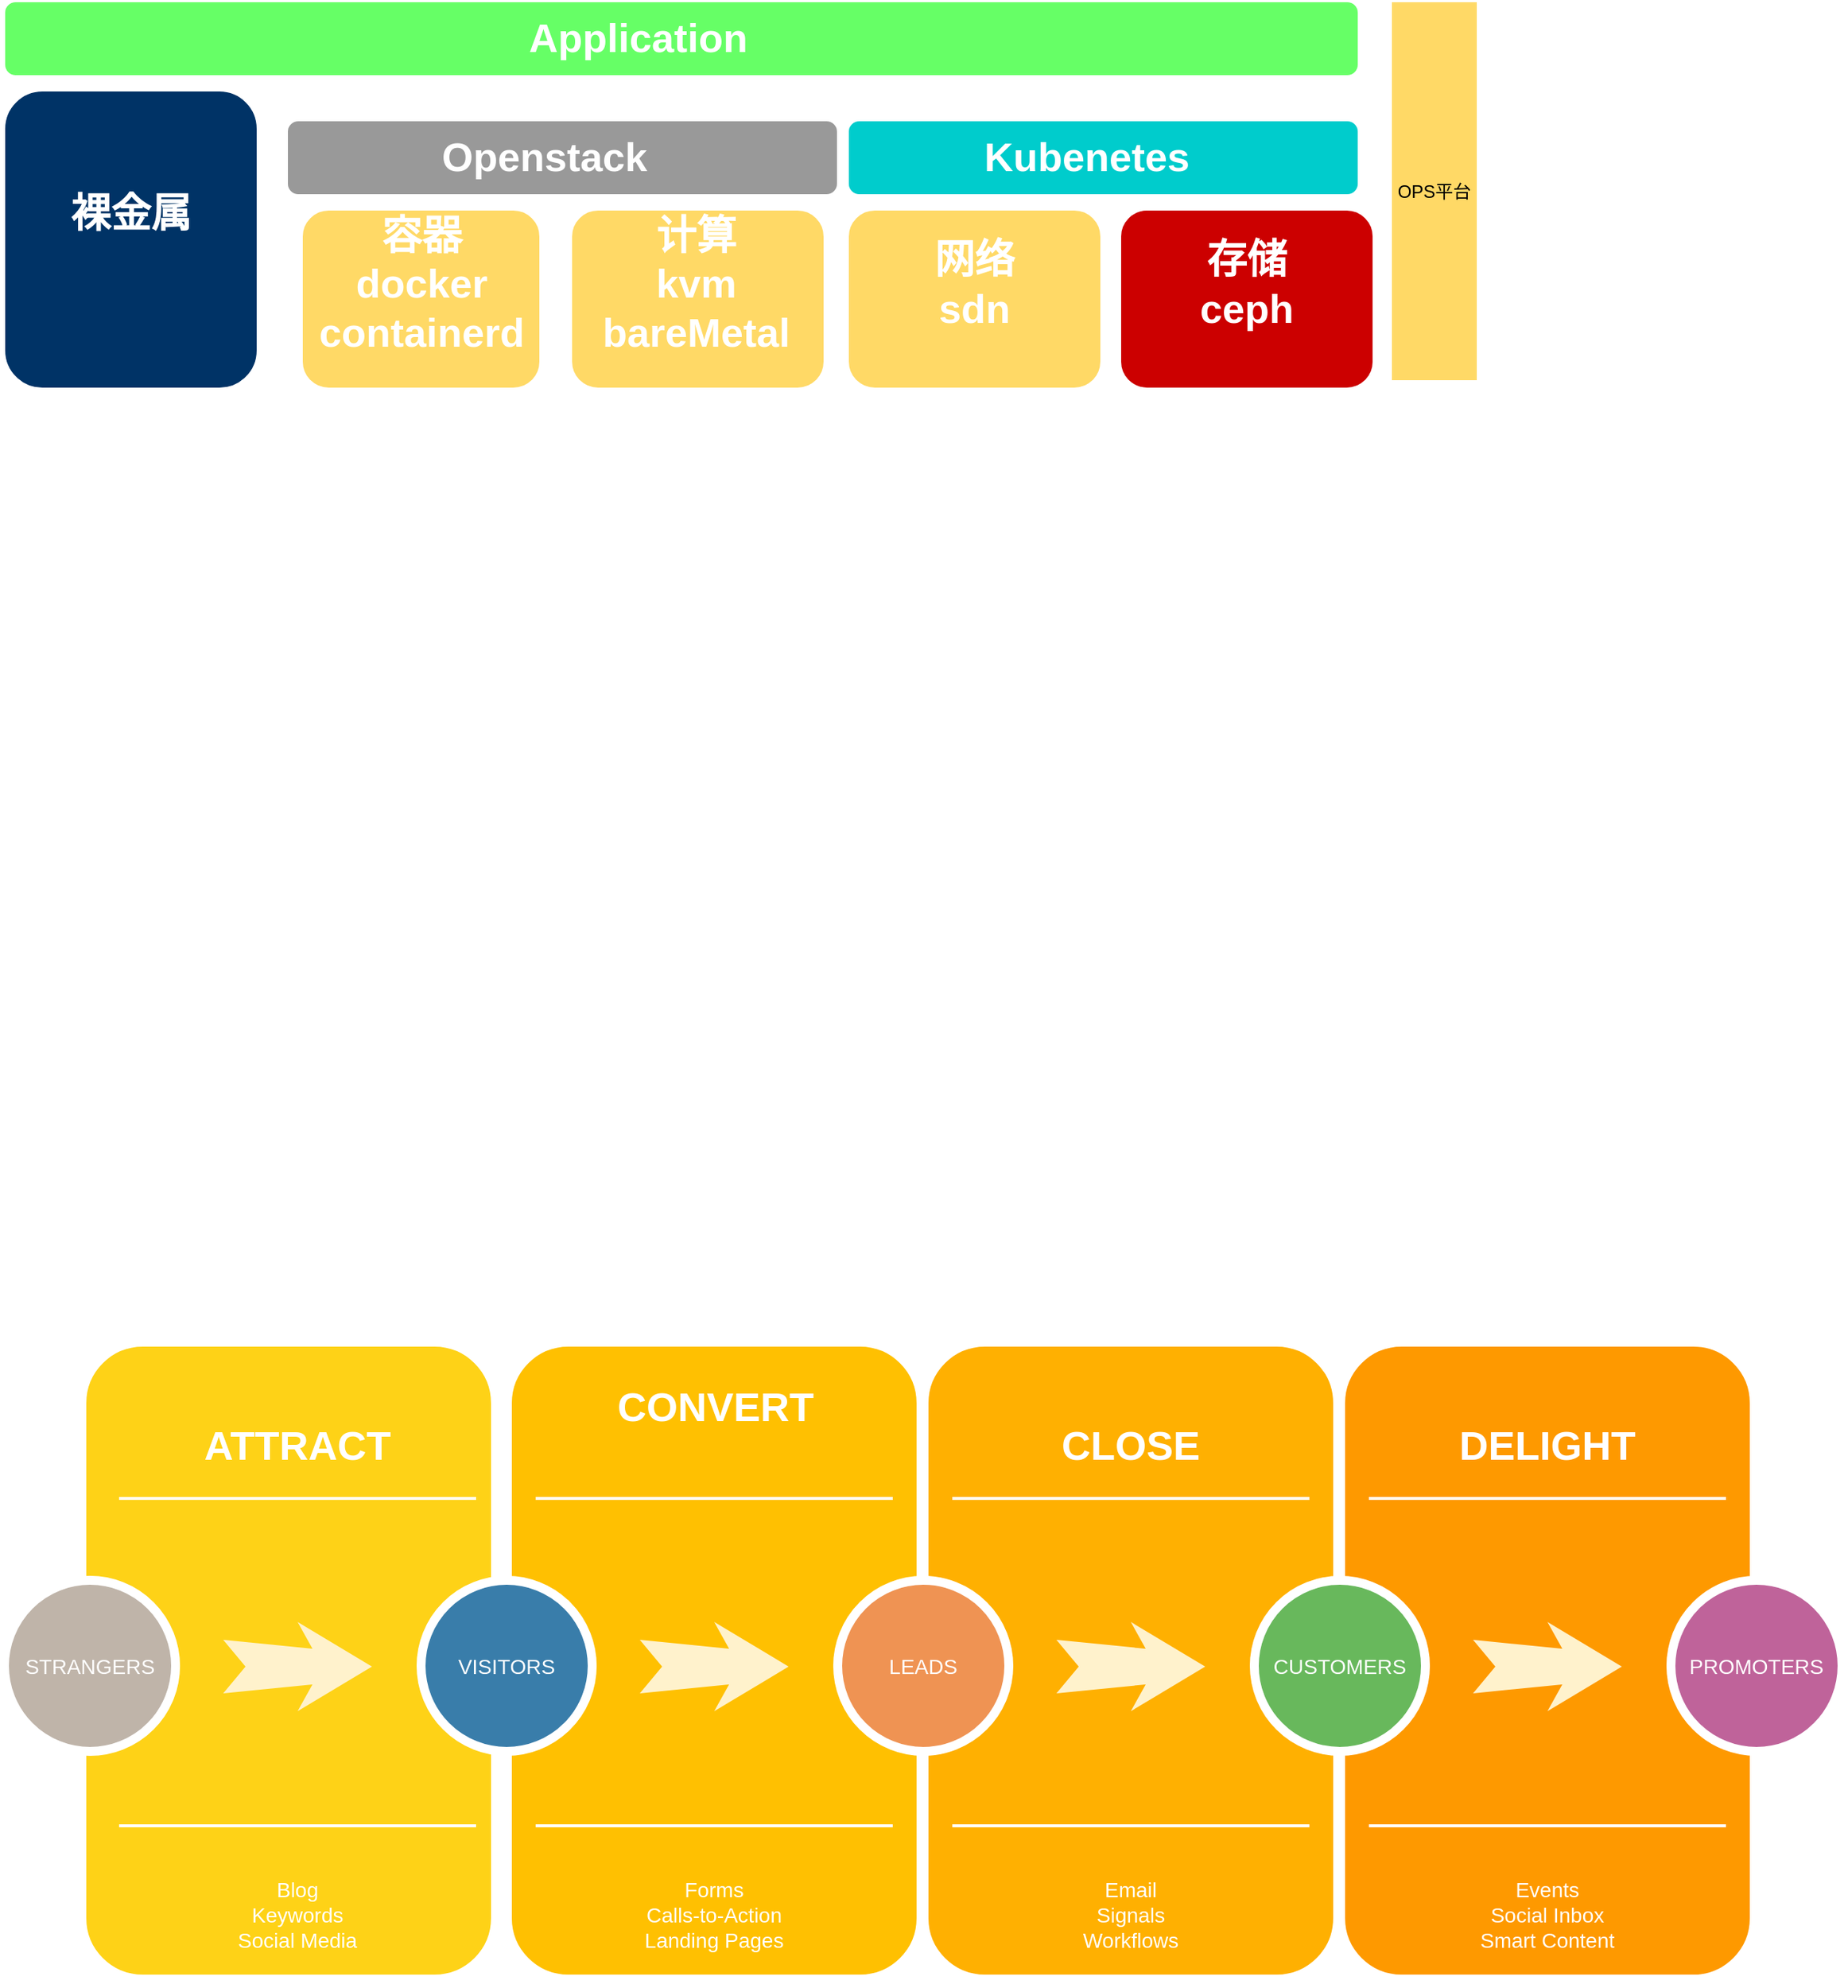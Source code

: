 <mxfile version="14.7.3" type="github" pages="2">
  <diagram name="Page-1" id="12e1b939-464a-85fe-373e-61e167be1490">
    <mxGraphModel dx="2066" dy="1074" grid="1" gridSize="10" guides="1" tooltips="1" connect="1" arrows="1" fold="1" page="1" pageScale="1.5" pageWidth="4681" pageHeight="3300" background="none" math="0" shadow="0">
      <root>
        <mxCell id="0" />
        <mxCell id="1" parent="0" />
        <mxCell id="60da8b9f42644d3a-2" value="" style="whiteSpace=wrap;html=1;rounded=1;shadow=0;strokeWidth=8;fontSize=20;align=center;fillColor=#FED217;strokeColor=#FFFFFF;" parent="1" vertex="1">
          <mxGeometry x="361" y="960" width="280" height="430" as="geometry" />
        </mxCell>
        <mxCell id="60da8b9f42644d3a-3" value="ATTRACT" style="text;html=1;strokeColor=none;fillColor=none;align=center;verticalAlign=middle;whiteSpace=wrap;rounded=0;shadow=0;fontSize=27;fontColor=#FFFFFF;fontStyle=1" parent="1" vertex="1">
          <mxGeometry x="367" y="1001" width="280" height="60" as="geometry" />
        </mxCell>
        <mxCell id="60da8b9f42644d3a-4" value="Blog&lt;div&gt;Keywords&lt;/div&gt;&lt;div&gt;Social Media&lt;/div&gt;" style="text;html=1;strokeColor=none;fillColor=none;align=center;verticalAlign=middle;whiteSpace=wrap;rounded=0;shadow=0;fontSize=14;fontColor=#FFFFFF;" parent="1" vertex="1">
          <mxGeometry x="367" y="1301" width="280" height="90" as="geometry" />
        </mxCell>
        <mxCell id="60da8b9f42644d3a-6" value="" style="line;strokeWidth=2;html=1;rounded=0;shadow=0;fontSize=27;align=center;fillColor=none;strokeColor=#FFFFFF;" parent="1" vertex="1">
          <mxGeometry x="387" y="1061" width="240" height="10" as="geometry" />
        </mxCell>
        <mxCell id="60da8b9f42644d3a-7" value="" style="line;strokeWidth=2;html=1;rounded=0;shadow=0;fontSize=27;align=center;fillColor=none;strokeColor=#FFFFFF;" parent="1" vertex="1">
          <mxGeometry x="387" y="1281" width="240" height="10" as="geometry" />
        </mxCell>
        <mxCell id="60da8b9f42644d3a-8" value="STRANGERS" style="ellipse;whiteSpace=wrap;html=1;rounded=0;shadow=0;strokeWidth=6;fontSize=14;align=center;fillColor=#BFB4A9;strokeColor=#FFFFFF;fontColor=#FFFFFF;" parent="1" vertex="1">
          <mxGeometry x="310" y="1121" width="115" height="115" as="geometry" />
        </mxCell>
        <mxCell id="60da8b9f42644d3a-9" value="" style="html=1;shadow=0;dashed=0;align=center;verticalAlign=middle;shape=mxgraph.arrows2.stylisedArrow;dy=0.6;dx=40;notch=15;feather=0.4;rounded=0;strokeWidth=1;fontSize=27;strokeColor=none;fillColor=#fff2cc;" parent="1" vertex="1">
          <mxGeometry x="457" y="1149" width="100" height="60" as="geometry" />
        </mxCell>
        <mxCell id="60da8b9f42644d3a-17" value="" style="whiteSpace=wrap;html=1;rounded=1;shadow=0;strokeWidth=8;fontSize=20;align=center;fillColor=#FFC001;strokeColor=#FFFFFF;" parent="1" vertex="1">
          <mxGeometry x="647" y="960" width="280" height="430" as="geometry" />
        </mxCell>
        <mxCell id="60da8b9f42644d3a-18" value="CONVERT" style="text;html=1;strokeColor=none;fillColor=none;align=center;verticalAlign=middle;whiteSpace=wrap;rounded=0;shadow=0;fontSize=27;fontColor=#FFFFFF;fontStyle=1" parent="1" vertex="1">
          <mxGeometry x="648" y="975" width="280" height="60" as="geometry" />
        </mxCell>
        <mxCell id="60da8b9f42644d3a-19" value="Forms&lt;div&gt;Calls-to-Action&lt;/div&gt;&lt;div&gt;Landing Pages&lt;/div&gt;" style="text;html=1;strokeColor=none;fillColor=none;align=center;verticalAlign=middle;whiteSpace=wrap;rounded=0;shadow=0;fontSize=14;fontColor=#FFFFFF;" parent="1" vertex="1">
          <mxGeometry x="647" y="1301" width="280" height="90" as="geometry" />
        </mxCell>
        <mxCell id="60da8b9f42644d3a-20" value="" style="line;strokeWidth=2;html=1;rounded=0;shadow=0;fontSize=27;align=center;fillColor=none;strokeColor=#FFFFFF;" parent="1" vertex="1">
          <mxGeometry x="667" y="1061" width="240" height="10" as="geometry" />
        </mxCell>
        <mxCell id="60da8b9f42644d3a-21" value="" style="line;strokeWidth=2;html=1;rounded=0;shadow=0;fontSize=27;align=center;fillColor=none;strokeColor=#FFFFFF;" parent="1" vertex="1">
          <mxGeometry x="667" y="1281" width="240" height="10" as="geometry" />
        </mxCell>
        <mxCell id="60da8b9f42644d3a-22" value="VISITORS" style="ellipse;whiteSpace=wrap;html=1;rounded=0;shadow=0;strokeWidth=6;fontSize=14;align=center;fillColor=#397DAA;strokeColor=#FFFFFF;fontColor=#FFFFFF;" parent="1" vertex="1">
          <mxGeometry x="590" y="1121" width="115" height="115" as="geometry" />
        </mxCell>
        <mxCell id="60da8b9f42644d3a-23" value="" style="html=1;shadow=0;dashed=0;align=center;verticalAlign=middle;shape=mxgraph.arrows2.stylisedArrow;dy=0.6;dx=40;notch=15;feather=0.4;rounded=0;strokeWidth=1;fontSize=27;strokeColor=none;fillColor=#fff2cc;" parent="1" vertex="1">
          <mxGeometry x="737" y="1149" width="100" height="60" as="geometry" />
        </mxCell>
        <mxCell id="60da8b9f42644d3a-24" value="" style="whiteSpace=wrap;html=1;rounded=1;shadow=0;strokeWidth=8;fontSize=20;align=center;fillColor=#FFB001;strokeColor=#FFFFFF;" parent="1" vertex="1">
          <mxGeometry x="927" y="960" width="280" height="430" as="geometry" />
        </mxCell>
        <mxCell id="60da8b9f42644d3a-25" value="CLOSE" style="text;html=1;strokeColor=none;fillColor=none;align=center;verticalAlign=middle;whiteSpace=wrap;rounded=0;shadow=0;fontSize=27;fontColor=#FFFFFF;fontStyle=1" parent="1" vertex="1">
          <mxGeometry x="927" y="1001" width="280" height="60" as="geometry" />
        </mxCell>
        <mxCell id="60da8b9f42644d3a-26" value="Email&lt;div&gt;Signals&lt;/div&gt;&lt;div&gt;Workflows&lt;/div&gt;" style="text;html=1;strokeColor=none;fillColor=none;align=center;verticalAlign=middle;whiteSpace=wrap;rounded=0;shadow=0;fontSize=14;fontColor=#FFFFFF;" parent="1" vertex="1">
          <mxGeometry x="927" y="1301" width="280" height="90" as="geometry" />
        </mxCell>
        <mxCell id="60da8b9f42644d3a-27" value="" style="line;strokeWidth=2;html=1;rounded=0;shadow=0;fontSize=27;align=center;fillColor=none;strokeColor=#FFFFFF;" parent="1" vertex="1">
          <mxGeometry x="947" y="1061" width="240" height="10" as="geometry" />
        </mxCell>
        <mxCell id="60da8b9f42644d3a-28" value="" style="line;strokeWidth=2;html=1;rounded=0;shadow=0;fontSize=27;align=center;fillColor=none;strokeColor=#FFFFFF;" parent="1" vertex="1">
          <mxGeometry x="947" y="1281" width="240" height="10" as="geometry" />
        </mxCell>
        <mxCell id="60da8b9f42644d3a-29" value="LEADS" style="ellipse;whiteSpace=wrap;html=1;rounded=0;shadow=0;strokeWidth=6;fontSize=14;align=center;fillColor=#EF9353;strokeColor=#FFFFFF;fontColor=#FFFFFF;" parent="1" vertex="1">
          <mxGeometry x="870" y="1121" width="115" height="115" as="geometry" />
        </mxCell>
        <mxCell id="60da8b9f42644d3a-30" value="" style="html=1;shadow=0;dashed=0;align=center;verticalAlign=middle;shape=mxgraph.arrows2.stylisedArrow;dy=0.6;dx=40;notch=15;feather=0.4;rounded=0;strokeWidth=1;fontSize=27;strokeColor=none;fillColor=#fff2cc;" parent="1" vertex="1">
          <mxGeometry x="1017" y="1149" width="100" height="60" as="geometry" />
        </mxCell>
        <mxCell id="60da8b9f42644d3a-31" value="" style="whiteSpace=wrap;html=1;rounded=1;shadow=0;strokeWidth=8;fontSize=20;align=center;fillColor=#FE9900;strokeColor=#FFFFFF;" parent="1" vertex="1">
          <mxGeometry x="1207" y="960" width="280" height="430" as="geometry" />
        </mxCell>
        <mxCell id="60da8b9f42644d3a-32" value="DELIGHT" style="text;html=1;strokeColor=none;fillColor=none;align=center;verticalAlign=middle;whiteSpace=wrap;rounded=0;shadow=0;fontSize=27;fontColor=#FFFFFF;fontStyle=1" parent="1" vertex="1">
          <mxGeometry x="1207" y="1001" width="280" height="60" as="geometry" />
        </mxCell>
        <mxCell id="60da8b9f42644d3a-33" value="Events&lt;div&gt;Social Inbox&lt;/div&gt;&lt;div&gt;Smart Content&lt;/div&gt;" style="text;html=1;strokeColor=none;fillColor=none;align=center;verticalAlign=middle;whiteSpace=wrap;rounded=0;shadow=0;fontSize=14;fontColor=#FFFFFF;" parent="1" vertex="1">
          <mxGeometry x="1207" y="1301" width="280" height="90" as="geometry" />
        </mxCell>
        <mxCell id="60da8b9f42644d3a-34" value="" style="line;strokeWidth=2;html=1;rounded=0;shadow=0;fontSize=27;align=center;fillColor=none;strokeColor=#FFFFFF;" parent="1" vertex="1">
          <mxGeometry x="1227" y="1061" width="240" height="10" as="geometry" />
        </mxCell>
        <mxCell id="60da8b9f42644d3a-35" value="" style="line;strokeWidth=2;html=1;rounded=0;shadow=0;fontSize=27;align=center;fillColor=none;strokeColor=#FFFFFF;" parent="1" vertex="1">
          <mxGeometry x="1227" y="1281" width="240" height="10" as="geometry" />
        </mxCell>
        <mxCell id="60da8b9f42644d3a-36" value="CUSTOMERS" style="ellipse;whiteSpace=wrap;html=1;rounded=0;shadow=0;strokeWidth=6;fontSize=14;align=center;fillColor=#68B85C;strokeColor=#FFFFFF;fontColor=#FFFFFF;" parent="1" vertex="1">
          <mxGeometry x="1150" y="1121" width="115" height="115" as="geometry" />
        </mxCell>
        <mxCell id="60da8b9f42644d3a-37" value="" style="html=1;shadow=0;dashed=0;align=center;verticalAlign=middle;shape=mxgraph.arrows2.stylisedArrow;dy=0.6;dx=40;notch=15;feather=0.4;rounded=0;strokeWidth=1;fontSize=27;strokeColor=none;fillColor=#fff2cc;" parent="1" vertex="1">
          <mxGeometry x="1297" y="1149" width="100" height="60" as="geometry" />
        </mxCell>
        <mxCell id="60da8b9f42644d3a-38" value="PROMOTERS" style="ellipse;whiteSpace=wrap;html=1;rounded=0;shadow=0;strokeWidth=6;fontSize=14;align=center;fillColor=#BF639A;strokeColor=#FFFFFF;fontColor=#FFFFFF;" parent="1" vertex="1">
          <mxGeometry x="1430" y="1121" width="115" height="115" as="geometry" />
        </mxCell>
        <mxCell id="xA-Apx7FD3ZzfJ_9MI9g-39" value="" style="group" vertex="1" connectable="0" parent="1">
          <mxGeometry x="310" y="60" width="990" height="260" as="geometry" />
        </mxCell>
        <mxCell id="xA-Apx7FD3ZzfJ_9MI9g-9" value="" style="group" vertex="1" connectable="0" parent="xA-Apx7FD3ZzfJ_9MI9g-39">
          <mxGeometry width="910" height="50" as="geometry" />
        </mxCell>
        <mxCell id="xA-Apx7FD3ZzfJ_9MI9g-6" value="" style="rounded=1;whiteSpace=wrap;html=1;strokeColor=#FFFFFF;strokeWidth=1;fillColor=#66FF66;" vertex="1" parent="xA-Apx7FD3ZzfJ_9MI9g-9">
          <mxGeometry width="910" height="50" as="geometry" />
        </mxCell>
        <mxCell id="xA-Apx7FD3ZzfJ_9MI9g-8" value="Application" style="text;html=1;strokeColor=none;fillColor=none;align=center;verticalAlign=middle;whiteSpace=wrap;rounded=0;shadow=0;fontSize=27;fontColor=#FFFFFF;fontStyle=1" vertex="1" parent="xA-Apx7FD3ZzfJ_9MI9g-9">
          <mxGeometry x="234.352" width="383.735" height="50" as="geometry" />
        </mxCell>
        <mxCell id="xA-Apx7FD3ZzfJ_9MI9g-10" value="" style="group" vertex="1" connectable="0" parent="xA-Apx7FD3ZzfJ_9MI9g-39">
          <mxGeometry x="190" y="80" width="370" height="50" as="geometry" />
        </mxCell>
        <mxCell id="xA-Apx7FD3ZzfJ_9MI9g-11" value="" style="rounded=1;whiteSpace=wrap;html=1;strokeColor=#FFFFFF;strokeWidth=1;fillColor=#999999;" vertex="1" parent="xA-Apx7FD3ZzfJ_9MI9g-10">
          <mxGeometry width="370" height="50" as="geometry" />
        </mxCell>
        <mxCell id="xA-Apx7FD3ZzfJ_9MI9g-12" value="Openstack" style="text;html=1;strokeColor=none;fillColor=none;align=center;verticalAlign=middle;whiteSpace=wrap;rounded=0;shadow=0;fontSize=27;fontColor=#FFFFFF;fontStyle=1" vertex="1" parent="xA-Apx7FD3ZzfJ_9MI9g-10">
          <mxGeometry x="95.286" width="156.024" height="50" as="geometry" />
        </mxCell>
        <mxCell id="xA-Apx7FD3ZzfJ_9MI9g-13" value="OPS平台" style="rounded=0;whiteSpace=wrap;html=1;strokeColor=#FFFFFF;strokeWidth=1;fillColor=#FFD966;gradientColor=none;" vertex="1" parent="xA-Apx7FD3ZzfJ_9MI9g-39">
          <mxGeometry x="932" width="58" height="255" as="geometry" />
        </mxCell>
        <mxCell id="xA-Apx7FD3ZzfJ_9MI9g-18" value="" style="group" vertex="1" connectable="0" parent="xA-Apx7FD3ZzfJ_9MI9g-39">
          <mxGeometry x="567" y="80" width="343" height="50" as="geometry" />
        </mxCell>
        <mxCell id="xA-Apx7FD3ZzfJ_9MI9g-16" value="" style="rounded=1;whiteSpace=wrap;html=1;strokeColor=#FFFFFF;strokeWidth=1;fillColor=#00CCCC;" vertex="1" parent="xA-Apx7FD3ZzfJ_9MI9g-18">
          <mxGeometry width="343" height="50" as="geometry" />
        </mxCell>
        <mxCell id="xA-Apx7FD3ZzfJ_9MI9g-17" value="Kubenetes" style="text;html=1;strokeColor=none;fillColor=none;align=center;verticalAlign=middle;whiteSpace=wrap;rounded=0;shadow=0;fontSize=27;fontColor=#FFFFFF;fontStyle=1" vertex="1" parent="xA-Apx7FD3ZzfJ_9MI9g-18">
          <mxGeometry x="88.333" width="144.639" height="50" as="geometry" />
        </mxCell>
        <mxCell id="xA-Apx7FD3ZzfJ_9MI9g-21" value="" style="group" vertex="1" connectable="0" parent="xA-Apx7FD3ZzfJ_9MI9g-39">
          <mxGeometry x="200" y="140" width="160" height="120" as="geometry" />
        </mxCell>
        <mxCell id="xA-Apx7FD3ZzfJ_9MI9g-19" value="" style="rounded=1;whiteSpace=wrap;html=1;fillColor=#FFD966;strokeColor=#FFFFFF;strokeWidth=1;" vertex="1" parent="xA-Apx7FD3ZzfJ_9MI9g-21">
          <mxGeometry width="160" height="120.0" as="geometry" />
        </mxCell>
        <mxCell id="xA-Apx7FD3ZzfJ_9MI9g-20" value="容器&lt;br&gt;docker&lt;br&gt;containerd" style="text;html=1;strokeColor=none;fillColor=none;align=center;verticalAlign=middle;whiteSpace=wrap;rounded=0;shadow=0;fontSize=27;fontColor=#FFFFFF;fontStyle=1" vertex="1" parent="xA-Apx7FD3ZzfJ_9MI9g-21">
          <mxGeometry x="6.575" y="25" width="146.846" height="50" as="geometry" />
        </mxCell>
        <mxCell id="xA-Apx7FD3ZzfJ_9MI9g-22" value="" style="group" vertex="1" connectable="0" parent="xA-Apx7FD3ZzfJ_9MI9g-39">
          <mxGeometry x="380" y="140" width="170" height="120" as="geometry" />
        </mxCell>
        <mxCell id="xA-Apx7FD3ZzfJ_9MI9g-23" value="" style="rounded=1;whiteSpace=wrap;html=1;fillColor=#FFD966;strokeColor=#FFFFFF;strokeWidth=1;" vertex="1" parent="xA-Apx7FD3ZzfJ_9MI9g-22">
          <mxGeometry x="1" width="170" height="120" as="geometry" />
        </mxCell>
        <mxCell id="xA-Apx7FD3ZzfJ_9MI9g-24" value="计算&lt;br&gt;kvm&lt;br&gt;bareMetal" style="text;html=1;strokeColor=none;fillColor=none;align=center;verticalAlign=middle;whiteSpace=wrap;rounded=0;shadow=0;fontSize=27;fontColor=#FFFFFF;fontStyle=1" vertex="1" parent="xA-Apx7FD3ZzfJ_9MI9g-22">
          <mxGeometry x="6.986" y="25" width="156.024" height="50" as="geometry" />
        </mxCell>
        <mxCell id="xA-Apx7FD3ZzfJ_9MI9g-25" value="" style="group" vertex="1" connectable="0" parent="xA-Apx7FD3ZzfJ_9MI9g-39">
          <mxGeometry x="567" y="140" width="170" height="120" as="geometry" />
        </mxCell>
        <mxCell id="xA-Apx7FD3ZzfJ_9MI9g-26" value="" style="rounded=1;whiteSpace=wrap;html=1;fillColor=#FFD966;strokeColor=#FFFFFF;strokeWidth=1;" vertex="1" parent="xA-Apx7FD3ZzfJ_9MI9g-25">
          <mxGeometry width="170" height="120" as="geometry" />
        </mxCell>
        <mxCell id="xA-Apx7FD3ZzfJ_9MI9g-27" value="网络&lt;br&gt;sdn&lt;br&gt;" style="text;html=1;strokeColor=none;fillColor=none;align=center;verticalAlign=middle;whiteSpace=wrap;rounded=0;shadow=0;fontSize=27;fontColor=#FFFFFF;fontStyle=1" vertex="1" parent="xA-Apx7FD3ZzfJ_9MI9g-25">
          <mxGeometry x="6.986" y="25" width="156.024" height="50" as="geometry" />
        </mxCell>
        <mxCell id="xA-Apx7FD3ZzfJ_9MI9g-28" value="" style="group" vertex="1" connectable="0" parent="xA-Apx7FD3ZzfJ_9MI9g-39">
          <mxGeometry x="750" y="140" width="170" height="120" as="geometry" />
        </mxCell>
        <mxCell id="xA-Apx7FD3ZzfJ_9MI9g-29" value="" style="rounded=1;whiteSpace=wrap;html=1;strokeColor=#FFFFFF;strokeWidth=1;fillColor=#CC0000;" vertex="1" parent="xA-Apx7FD3ZzfJ_9MI9g-28">
          <mxGeometry width="170" height="120" as="geometry" />
        </mxCell>
        <mxCell id="xA-Apx7FD3ZzfJ_9MI9g-30" value="存储&lt;br&gt;ceph&lt;br&gt;" style="text;html=1;strokeColor=none;fillColor=none;align=center;verticalAlign=middle;whiteSpace=wrap;rounded=0;shadow=0;fontSize=27;fontColor=#FFFFFF;fontStyle=1" vertex="1" parent="xA-Apx7FD3ZzfJ_9MI9g-28">
          <mxGeometry x="6.986" y="25" width="156.024" height="50" as="geometry" />
        </mxCell>
        <mxCell id="xA-Apx7FD3ZzfJ_9MI9g-31" value="" style="group" vertex="1" connectable="0" parent="xA-Apx7FD3ZzfJ_9MI9g-39">
          <mxGeometry y="60" width="170" height="200" as="geometry" />
        </mxCell>
        <mxCell id="xA-Apx7FD3ZzfJ_9MI9g-32" value="" style="rounded=1;whiteSpace=wrap;html=1;strokeColor=#FFFFFF;strokeWidth=1;fillColor=#003366;" vertex="1" parent="xA-Apx7FD3ZzfJ_9MI9g-31">
          <mxGeometry width="170" height="200" as="geometry" />
        </mxCell>
        <mxCell id="xA-Apx7FD3ZzfJ_9MI9g-33" value="裸金属" style="text;html=1;strokeColor=none;fillColor=none;align=center;verticalAlign=middle;whiteSpace=wrap;rounded=0;shadow=0;fontSize=27;fontColor=#FFFFFF;fontStyle=1" vertex="1" parent="xA-Apx7FD3ZzfJ_9MI9g-31">
          <mxGeometry x="6.986" y="41.667" width="156.024" height="83.333" as="geometry" />
        </mxCell>
      </root>
    </mxGraphModel>
  </diagram>
  <diagram id="CvHFlYByhbGHV6HON6ab" name="Page-2">
    <mxGraphModel dx="2066" dy="1074" grid="1" gridSize="10" guides="1" tooltips="1" connect="1" arrows="1" fold="1" page="1" pageScale="1" pageWidth="4681" pageHeight="3300" math="0" shadow="0">
      <root>
        <mxCell id="0R_mIevTIfDxdQnX68P9-0" />
        <mxCell id="0R_mIevTIfDxdQnX68P9-1" parent="0R_mIevTIfDxdQnX68P9-0" />
        <mxCell id="8IOnvDrxRcLWv2jA8Hf4-0" value="" style="group" vertex="1" connectable="0" parent="0R_mIevTIfDxdQnX68P9-1">
          <mxGeometry x="270" y="380" width="240" height="350" as="geometry" />
        </mxCell>
        <mxCell id="8IOnvDrxRcLWv2jA8Hf4-1" value="集群规模：1335&lt;br&gt;云主机：8027&lt;br&gt;使用memory：237.7T&lt;br&gt;使用disk：4.8PB" style="rounded=1;whiteSpace=wrap;html=1;strokeColor=#FFFFFF;strokeWidth=1;gradientColor=none;fillColor=#B3B3B3;" vertex="1" parent="8IOnvDrxRcLWv2jA8Hf4-0">
          <mxGeometry width="240" height="350" as="geometry" />
        </mxCell>
        <mxCell id="8IOnvDrxRcLWv2jA8Hf4-2" value="博兴机房" style="text;html=1;strokeColor=none;fillColor=none;align=center;verticalAlign=middle;whiteSpace=wrap;rounded=0;shadow=0;fontSize=27;fontColor=#FFFFFF;fontStyle=1" vertex="1" parent="8IOnvDrxRcLWv2jA8Hf4-0">
          <mxGeometry width="240" height="50" as="geometry" />
        </mxCell>
        <mxCell id="8IOnvDrxRcLWv2jA8Hf4-3" value="" style="rounded=0;whiteSpace=wrap;html=1;strokeColor=#FFFFFF;strokeWidth=1;gradientColor=none;fillColor=#CCCCFF;" vertex="1" parent="0R_mIevTIfDxdQnX68P9-1">
          <mxGeometry x="180" y="840" width="920" height="430" as="geometry" />
        </mxCell>
        <mxCell id="8IOnvDrxRcLWv2jA8Hf4-4" value="Nova,Glance,Cinder 使用同一存储pool" style="text;html=1;strokeColor=none;fillColor=none;align=center;verticalAlign=middle;whiteSpace=wrap;rounded=0;shadow=0;fontSize=27;fontColor=#FFFFFF;fontStyle=1" vertex="1" parent="0R_mIevTIfDxdQnX68P9-1">
          <mxGeometry x="320" y="840" width="650" height="50" as="geometry" />
        </mxCell>
        <mxCell id="9GOsruX7ZAcM9XkK-i7c-39" value="" style="edgeStyle=orthogonalEdgeStyle;rounded=0;orthogonalLoop=1;jettySize=auto;html=1;fontSize=16;startArrow=classic;startFill=1;entryX=0.5;entryY=0;entryDx=0;entryDy=0;" edge="1" parent="0R_mIevTIfDxdQnX68P9-1" source="8IOnvDrxRcLWv2jA8Hf4-5" target="8IOnvDrxRcLWv2jA8Hf4-21">
          <mxGeometry relative="1" as="geometry" />
        </mxCell>
        <mxCell id="8IOnvDrxRcLWv2jA8Hf4-5" value="" style="rounded=0;whiteSpace=wrap;html=1;strokeColor=#FFFFFF;strokeWidth=1;gradientColor=none;fillColor=#999999;" vertex="1" parent="0R_mIevTIfDxdQnX68P9-1">
          <mxGeometry x="567.5" y="890" width="145" height="90" as="geometry" />
        </mxCell>
        <mxCell id="9GOsruX7ZAcM9XkK-i7c-37" value="" style="edgeStyle=orthogonalEdgeStyle;rounded=0;orthogonalLoop=1;jettySize=auto;html=1;fontSize=16;startArrow=classic;startFill=1;" edge="1" parent="0R_mIevTIfDxdQnX68P9-1" source="8IOnvDrxRcLWv2jA8Hf4-6" target="8IOnvDrxRcLWv2jA8Hf4-21">
          <mxGeometry relative="1" as="geometry">
            <Array as="points">
              <mxPoint x="325" y="1020" />
              <mxPoint x="325" y="1020" />
            </Array>
          </mxGeometry>
        </mxCell>
        <mxCell id="8IOnvDrxRcLWv2jA8Hf4-6" value="" style="rounded=0;whiteSpace=wrap;html=1;strokeColor=#FFFFFF;strokeWidth=1;gradientColor=none;fillColor=#999999;" vertex="1" parent="0R_mIevTIfDxdQnX68P9-1">
          <mxGeometry x="250" y="890" width="150" height="90" as="geometry" />
        </mxCell>
        <mxCell id="9GOsruX7ZAcM9XkK-i7c-40" value="" style="edgeStyle=orthogonalEdgeStyle;rounded=0;orthogonalLoop=1;jettySize=auto;html=1;fontSize=16;startArrow=classic;startFill=1;" edge="1" parent="0R_mIevTIfDxdQnX68P9-1" source="8IOnvDrxRcLWv2jA8Hf4-7" target="8IOnvDrxRcLWv2jA8Hf4-21">
          <mxGeometry relative="1" as="geometry">
            <Array as="points">
              <mxPoint x="960" y="1030" />
              <mxPoint x="960" y="1030" />
            </Array>
          </mxGeometry>
        </mxCell>
        <mxCell id="8IOnvDrxRcLWv2jA8Hf4-7" value="" style="rounded=0;whiteSpace=wrap;html=1;strokeColor=#FFFFFF;strokeWidth=1;gradientColor=none;fillColor=#999999;" vertex="1" parent="0R_mIevTIfDxdQnX68P9-1">
          <mxGeometry x="890" y="895" width="140" height="90" as="geometry" />
        </mxCell>
        <mxCell id="8IOnvDrxRcLWv2jA8Hf4-10" value="nova" style="text;html=1;strokeColor=none;align=center;verticalAlign=middle;whiteSpace=wrap;rounded=1;shadow=0;fontSize=16;fontColor=#FFFFFF;fontStyle=1;fillColor=#67AB9F;" vertex="1" parent="0R_mIevTIfDxdQnX68P9-1">
          <mxGeometry x="265" y="911" width="120" height="20" as="geometry" />
        </mxCell>
        <mxCell id="8IOnvDrxRcLWv2jA8Hf4-11" value="glance" style="text;html=1;strokeColor=none;align=center;verticalAlign=middle;whiteSpace=wrap;rounded=1;shadow=0;fontSize=16;fontColor=#FFFFFF;fontStyle=1;fillColor=#67AB9F;" vertex="1" parent="0R_mIevTIfDxdQnX68P9-1">
          <mxGeometry x="585" y="910" width="120" height="20" as="geometry" />
        </mxCell>
        <mxCell id="8IOnvDrxRcLWv2jA8Hf4-12" value="cinder" style="text;html=1;strokeColor=none;align=center;verticalAlign=middle;whiteSpace=wrap;rounded=1;shadow=0;fontSize=16;fontColor=#FFFFFF;fontStyle=1;fillColor=#67AB9F;" vertex="1" parent="0R_mIevTIfDxdQnX68P9-1">
          <mxGeometry x="900" y="910" width="120" height="20" as="geometry" />
        </mxCell>
        <mxCell id="8IOnvDrxRcLWv2jA8Hf4-19" value="&lt;font style=&quot;font-size: 12px&quot;&gt;VM&lt;/font&gt;" style="ellipse;shape=doubleEllipse;whiteSpace=wrap;html=1;rounded=1;fontSize=16;strokeColor=#FFFFFF;strokeWidth=1;fillColor=#EA6B66;gradientColor=none;" vertex="1" parent="0R_mIevTIfDxdQnX68P9-1">
          <mxGeometry x="265" y="940" width="45" height="30" as="geometry" />
        </mxCell>
        <mxCell id="8IOnvDrxRcLWv2jA8Hf4-20" value="&lt;font style=&quot;font-size: 12px&quot;&gt;VM&lt;/font&gt;" style="ellipse;shape=doubleEllipse;whiteSpace=wrap;html=1;rounded=1;fontSize=16;strokeColor=#FFFFFF;strokeWidth=1;fillColor=#EA6B66;gradientColor=none;" vertex="1" parent="0R_mIevTIfDxdQnX68P9-1">
          <mxGeometry x="340" y="940" width="45" height="30" as="geometry" />
        </mxCell>
        <mxCell id="8IOnvDrxRcLWv2jA8Hf4-21" value="" style="rounded=1;whiteSpace=wrap;html=1;fontSize=16;strokeColor=#FFFFFF;strokeWidth=1;fillColor=#CCCCCC;" vertex="1" parent="0R_mIevTIfDxdQnX68P9-1">
          <mxGeometry x="180" y="1040" width="920" height="230" as="geometry" />
        </mxCell>
        <mxCell id="9GOsruX7ZAcM9XkK-i7c-0" value="Pool" style="ellipse;shape=doubleEllipse;whiteSpace=wrap;html=1;rounded=1;fontSize=16;strokeColor=#FFFFFF;strokeWidth=1;gradientColor=none;fillColor=#CC99FF;" vertex="1" parent="0R_mIevTIfDxdQnX68P9-1">
          <mxGeometry x="501.25" y="1060" width="287.5" height="100" as="geometry" />
        </mxCell>
        <mxCell id="9GOsruX7ZAcM9XkK-i7c-1" value="pg1" style="ellipse;shape=doubleEllipse;whiteSpace=wrap;html=1;aspect=fixed;rounded=1;fontSize=16;strokeColor=#FFFFFF;strokeWidth=1;gradientColor=none;fillColor=#9999FF;" vertex="1" parent="0R_mIevTIfDxdQnX68P9-1">
          <mxGeometry x="540" y="1080" width="40" height="40" as="geometry" />
        </mxCell>
        <mxCell id="9GOsruX7ZAcM9XkK-i7c-2" value="pg4" style="ellipse;shape=doubleEllipse;whiteSpace=wrap;html=1;aspect=fixed;rounded=1;fontSize=16;strokeColor=#FFFFFF;strokeWidth=1;gradientColor=none;fillColor=#9999FF;" vertex="1" parent="0R_mIevTIfDxdQnX68P9-1">
          <mxGeometry x="717.5" y="1100" width="40" height="40" as="geometry" />
        </mxCell>
        <mxCell id="9GOsruX7ZAcM9XkK-i7c-3" value="pg3" style="ellipse;shape=doubleEllipse;whiteSpace=wrap;html=1;aspect=fixed;rounded=1;fontSize=16;strokeColor=#FFFFFF;strokeWidth=1;gradientColor=none;fillColor=#9999FF;" vertex="1" parent="0R_mIevTIfDxdQnX68P9-1">
          <mxGeometry x="677.5" y="1080" width="40" height="40" as="geometry" />
        </mxCell>
        <mxCell id="9GOsruX7ZAcM9XkK-i7c-4" value="pg2" style="ellipse;shape=doubleEllipse;whiteSpace=wrap;html=1;aspect=fixed;rounded=1;fontSize=16;strokeColor=#FFFFFF;strokeWidth=1;gradientColor=none;fillColor=#9999FF;" vertex="1" parent="0R_mIevTIfDxdQnX68P9-1">
          <mxGeometry x="580" y="1110" width="40" height="40" as="geometry" />
        </mxCell>
        <mxCell id="9GOsruX7ZAcM9XkK-i7c-8" value="" style="group" vertex="1" connectable="0" parent="0R_mIevTIfDxdQnX68P9-1">
          <mxGeometry x="220" y="1150" width="120" height="120" as="geometry" />
        </mxCell>
        <mxCell id="9GOsruX7ZAcM9XkK-i7c-5" value="Node" style="rounded=0;whiteSpace=wrap;html=1;fontSize=16;strokeColor=#FFFFFF;strokeWidth=1;fillColor=#9999FF;gradientColor=none;labelPosition=center;verticalLabelPosition=top;align=center;verticalAlign=bottom;" vertex="1" parent="9GOsruX7ZAcM9XkK-i7c-8">
          <mxGeometry width="120" height="120" as="geometry" />
        </mxCell>
        <mxCell id="9GOsruX7ZAcM9XkK-i7c-6" value="ODS" style="whiteSpace=wrap;html=1;aspect=fixed;rounded=1;fontSize=16;strokeColor=#FFFFFF;strokeWidth=1;gradientColor=none;fillColor=#00FF80;" vertex="1" parent="9GOsruX7ZAcM9XkK-i7c-8">
          <mxGeometry x="10" y="50" width="40" height="40" as="geometry" />
        </mxCell>
        <mxCell id="9GOsruX7ZAcM9XkK-i7c-7" value="ODS" style="whiteSpace=wrap;html=1;aspect=fixed;rounded=1;fontSize=16;strokeColor=#FFFFFF;strokeWidth=1;gradientColor=none;fillColor=#00FF80;" vertex="1" parent="9GOsruX7ZAcM9XkK-i7c-8">
          <mxGeometry x="70" y="50" width="40" height="40" as="geometry" />
        </mxCell>
        <mxCell id="9GOsruX7ZAcM9XkK-i7c-9" value="" style="group" vertex="1" connectable="0" parent="0R_mIevTIfDxdQnX68P9-1">
          <mxGeometry x="360" y="1150" width="120" height="120" as="geometry" />
        </mxCell>
        <mxCell id="9GOsruX7ZAcM9XkK-i7c-10" value="Node" style="rounded=0;whiteSpace=wrap;html=1;fontSize=16;strokeColor=#FFFFFF;strokeWidth=1;fillColor=#9999FF;gradientColor=none;labelPosition=center;verticalLabelPosition=top;align=center;verticalAlign=bottom;" vertex="1" parent="9GOsruX7ZAcM9XkK-i7c-9">
          <mxGeometry width="120" height="120" as="geometry" />
        </mxCell>
        <mxCell id="9GOsruX7ZAcM9XkK-i7c-11" value="ODS" style="whiteSpace=wrap;html=1;aspect=fixed;rounded=1;fontSize=16;strokeColor=#FFFFFF;strokeWidth=1;gradientColor=none;fillColor=#00FF80;" vertex="1" parent="9GOsruX7ZAcM9XkK-i7c-9">
          <mxGeometry x="10" y="50" width="40" height="40" as="geometry" />
        </mxCell>
        <mxCell id="9GOsruX7ZAcM9XkK-i7c-12" value="ODS" style="whiteSpace=wrap;html=1;aspect=fixed;rounded=1;fontSize=16;strokeColor=#FFFFFF;strokeWidth=1;gradientColor=none;fillColor=#00FF80;" vertex="1" parent="9GOsruX7ZAcM9XkK-i7c-9">
          <mxGeometry x="70" y="50" width="40" height="40" as="geometry" />
        </mxCell>
        <mxCell id="9GOsruX7ZAcM9XkK-i7c-13" value="" style="group" vertex="1" connectable="0" parent="0R_mIevTIfDxdQnX68P9-1">
          <mxGeometry x="800" y="1140" width="120" height="120" as="geometry" />
        </mxCell>
        <mxCell id="9GOsruX7ZAcM9XkK-i7c-14" value="Node" style="rounded=0;whiteSpace=wrap;html=1;fontSize=16;strokeColor=#FFFFFF;strokeWidth=1;fillColor=#9999FF;gradientColor=none;labelPosition=center;verticalLabelPosition=top;align=center;verticalAlign=bottom;" vertex="1" parent="9GOsruX7ZAcM9XkK-i7c-13">
          <mxGeometry width="120" height="120" as="geometry" />
        </mxCell>
        <mxCell id="9GOsruX7ZAcM9XkK-i7c-15" value="ODS" style="whiteSpace=wrap;html=1;aspect=fixed;rounded=1;fontSize=16;strokeColor=#FFFFFF;strokeWidth=1;gradientColor=none;fillColor=#00FF80;" vertex="1" parent="9GOsruX7ZAcM9XkK-i7c-13">
          <mxGeometry x="10" y="50" width="40" height="40" as="geometry" />
        </mxCell>
        <mxCell id="9GOsruX7ZAcM9XkK-i7c-16" value="ODS" style="whiteSpace=wrap;html=1;aspect=fixed;rounded=1;fontSize=16;strokeColor=#FFFFFF;strokeWidth=1;gradientColor=none;fillColor=#00FF80;" vertex="1" parent="9GOsruX7ZAcM9XkK-i7c-13">
          <mxGeometry x="70" y="50" width="40" height="40" as="geometry" />
        </mxCell>
        <mxCell id="9GOsruX7ZAcM9XkK-i7c-17" value="" style="group" vertex="1" connectable="0" parent="0R_mIevTIfDxdQnX68P9-1">
          <mxGeometry x="950" y="1140" width="120" height="120" as="geometry" />
        </mxCell>
        <mxCell id="9GOsruX7ZAcM9XkK-i7c-18" value="Node" style="rounded=0;whiteSpace=wrap;html=1;fontSize=16;strokeColor=#FFFFFF;strokeWidth=1;fillColor=#9999FF;gradientColor=none;labelPosition=center;verticalLabelPosition=top;align=center;verticalAlign=bottom;" vertex="1" parent="9GOsruX7ZAcM9XkK-i7c-17">
          <mxGeometry width="120" height="120" as="geometry" />
        </mxCell>
        <mxCell id="9GOsruX7ZAcM9XkK-i7c-19" value="ODS" style="whiteSpace=wrap;html=1;aspect=fixed;rounded=1;fontSize=16;strokeColor=#FFFFFF;strokeWidth=1;gradientColor=none;fillColor=#00FF80;" vertex="1" parent="9GOsruX7ZAcM9XkK-i7c-17">
          <mxGeometry x="10" y="50" width="40" height="40" as="geometry" />
        </mxCell>
        <mxCell id="9GOsruX7ZAcM9XkK-i7c-20" value="ODS" style="whiteSpace=wrap;html=1;aspect=fixed;rounded=1;fontSize=16;strokeColor=#FFFFFF;strokeWidth=1;gradientColor=none;fillColor=#00FF80;" vertex="1" parent="9GOsruX7ZAcM9XkK-i7c-17">
          <mxGeometry x="70" y="50" width="40" height="40" as="geometry" />
        </mxCell>
        <mxCell id="9GOsruX7ZAcM9XkK-i7c-29" value="" style="curved=1;endArrow=classic;html=1;fontSize=16;exitX=-0.025;exitY=0.7;exitDx=0;exitDy=0;exitPerimeter=0;entryX=0.5;entryY=0;entryDx=0;entryDy=0;" edge="1" parent="0R_mIevTIfDxdQnX68P9-1" source="9GOsruX7ZAcM9XkK-i7c-1" target="9GOsruX7ZAcM9XkK-i7c-6">
          <mxGeometry width="50" height="50" relative="1" as="geometry">
            <mxPoint x="1020" y="820" as="sourcePoint" />
            <mxPoint x="640" y="780" as="targetPoint" />
            <Array as="points">
              <mxPoint x="480" y="1080" />
              <mxPoint x="410" y="1070" />
              <mxPoint x="360" y="1080" />
              <mxPoint x="310" y="1120" />
            </Array>
          </mxGeometry>
        </mxCell>
        <mxCell id="9GOsruX7ZAcM9XkK-i7c-30" value="" style="curved=1;endArrow=classic;html=1;fontSize=16;entryX=0.5;entryY=0;entryDx=0;entryDy=0;entryPerimeter=0;" edge="1" parent="0R_mIevTIfDxdQnX68P9-1" target="9GOsruX7ZAcM9XkK-i7c-11">
          <mxGeometry width="50" height="50" relative="1" as="geometry">
            <mxPoint x="540" y="1110" as="sourcePoint" />
            <mxPoint x="572.5" y="1175" as="targetPoint" />
            <Array as="points">
              <mxPoint x="500" y="1100" />
              <mxPoint x="360" y="1090" />
            </Array>
          </mxGeometry>
        </mxCell>
        <mxCell id="9GOsruX7ZAcM9XkK-i7c-31" value="" style="curved=1;endArrow=classic;html=1;fontSize=16;exitX=0;exitY=1;exitDx=0;exitDy=0;entryX=0.5;entryY=0;entryDx=0;entryDy=0;" edge="1" parent="0R_mIevTIfDxdQnX68P9-1" source="9GOsruX7ZAcM9XkK-i7c-1" target="9GOsruX7ZAcM9XkK-i7c-15">
          <mxGeometry width="50" height="50" relative="1" as="geometry">
            <mxPoint x="560" y="1225" as="sourcePoint" />
            <mxPoint x="610" y="1175" as="targetPoint" />
            <Array as="points">
              <mxPoint x="520" y="1150" />
              <mxPoint x="580" y="1180" />
            </Array>
          </mxGeometry>
        </mxCell>
        <mxCell id="9GOsruX7ZAcM9XkK-i7c-32" value="" style="curved=1;endArrow=classic;html=1;fontSize=16;entryX=1;entryY=0.5;entryDx=0;entryDy=0;" edge="1" parent="0R_mIevTIfDxdQnX68P9-1" source="9GOsruX7ZAcM9XkK-i7c-2" target="9GOsruX7ZAcM9XkK-i7c-12">
          <mxGeometry width="50" height="50" relative="1" as="geometry">
            <mxPoint x="550" y="1260" as="sourcePoint" />
            <mxPoint x="600" y="1210" as="targetPoint" />
            <Array as="points">
              <mxPoint x="760" y="1190" />
            </Array>
          </mxGeometry>
        </mxCell>
        <mxCell id="9GOsruX7ZAcM9XkK-i7c-33" value="" style="curved=1;endArrow=classic;html=1;fontSize=16;exitX=1;exitY=0.5;exitDx=0;exitDy=0;entryX=0.5;entryY=0;entryDx=0;entryDy=0;" edge="1" parent="0R_mIevTIfDxdQnX68P9-1" source="9GOsruX7ZAcM9XkK-i7c-2" target="9GOsruX7ZAcM9XkK-i7c-16">
          <mxGeometry width="50" height="50" relative="1" as="geometry">
            <mxPoint x="690" y="1260" as="sourcePoint" />
            <mxPoint x="740" y="1210" as="targetPoint" />
            <Array as="points">
              <mxPoint x="900" y="1120" />
            </Array>
          </mxGeometry>
        </mxCell>
        <mxCell id="9GOsruX7ZAcM9XkK-i7c-34" value="" style="curved=1;endArrow=classic;html=1;fontSize=16;entryX=0.5;entryY=0;entryDx=0;entryDy=0;" edge="1" parent="0R_mIevTIfDxdQnX68P9-1" target="9GOsruX7ZAcM9XkK-i7c-19">
          <mxGeometry width="50" height="50" relative="1" as="geometry">
            <mxPoint x="760" y="1120" as="sourcePoint" />
            <mxPoint x="985" y="1060" as="targetPoint" />
            <Array as="points">
              <mxPoint x="870" y="1070" />
              <mxPoint x="935" y="1120" />
            </Array>
          </mxGeometry>
        </mxCell>
      </root>
    </mxGraphModel>
  </diagram>
</mxfile>

